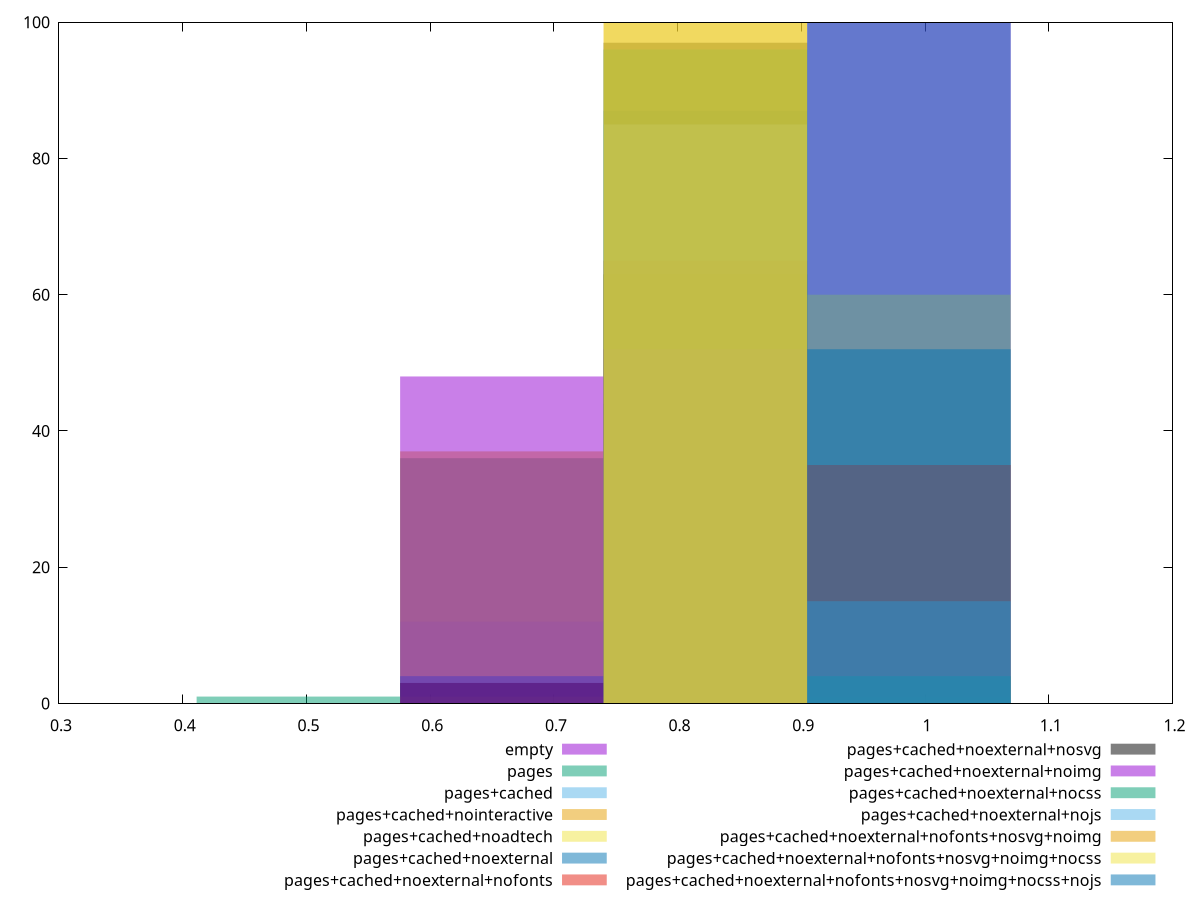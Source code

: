reset
set terminal svg size 640, 620 enhanced background rgb 'white'
set output "reprap/uses-http2/comparison/histogram/all_score.svg"

$empty <<EOF
0.9869631779895824 100
EOF

$pages <<EOF
0.4934815889947912 1
0.657975451993055 36
0.8224693149913187 63
EOF

$pagesCached <<EOF
0.657975451993055 12
0.8224693149913187 87
0.9869631779895824 1
EOF

$pagesCachedNointeractive <<EOF
0.8224693149913187 63
0.657975451993055 37
EOF

$pagesCachedNoadtech <<EOF
0.8224693149913187 39
0.9869631779895824 60
0.657975451993055 1
EOF

$pagesCachedNoexternal <<EOF
0.8224693149913187 44
0.9869631779895824 52
0.657975451993055 4
EOF

$pagesCachedNoexternalNofonts <<EOF
0.8224693149913187 65
0.9869631779895824 35
EOF

$pagesCachedNoexternalNosvg <<EOF
0.8224693149913187 97
0.657975451993055 3
EOF

$pagesCachedNoexternalNoimg <<EOF
0.657975451993055 48
0.8224693149913187 52
EOF

$pagesCachedNoexternalNocss <<EOF
0.8224693149913187 96
0.9869631779895824 4
EOF

$pagesCachedNoexternalNojs <<EOF
0.9869631779895824 15
0.8224693149913187 85
EOF

$pagesCachedNoexternalNofontsNosvgNoimg <<EOF
0.8224693149913187 100
EOF

$pagesCachedNoexternalNofontsNosvgNoimgNocss <<EOF
0.8224693149913187 100
EOF

$pagesCachedNoexternalNofontsNosvgNoimgNocssNojs <<EOF
0.9869631779895824 100
EOF

set key outside below
set boxwidth 0.16449386299826374
set yrange [0:100]
set style fill transparent solid 0.5 noborder

plot \
  $empty title "empty" with boxes, \
  $pages title "pages" with boxes, \
  $pagesCached title "pages+cached" with boxes, \
  $pagesCachedNointeractive title "pages+cached+nointeractive" with boxes, \
  $pagesCachedNoadtech title "pages+cached+noadtech" with boxes, \
  $pagesCachedNoexternal title "pages+cached+noexternal" with boxes, \
  $pagesCachedNoexternalNofonts title "pages+cached+noexternal+nofonts" with boxes, \
  $pagesCachedNoexternalNosvg title "pages+cached+noexternal+nosvg" with boxes, \
  $pagesCachedNoexternalNoimg title "pages+cached+noexternal+noimg" with boxes, \
  $pagesCachedNoexternalNocss title "pages+cached+noexternal+nocss" with boxes, \
  $pagesCachedNoexternalNojs title "pages+cached+noexternal+nojs" with boxes, \
  $pagesCachedNoexternalNofontsNosvgNoimg title "pages+cached+noexternal+nofonts+nosvg+noimg" with boxes, \
  $pagesCachedNoexternalNofontsNosvgNoimgNocss title "pages+cached+noexternal+nofonts+nosvg+noimg+nocss" with boxes, \
  $pagesCachedNoexternalNofontsNosvgNoimgNocssNojs title "pages+cached+noexternal+nofonts+nosvg+noimg+nocss+nojs" with boxes, \


reset